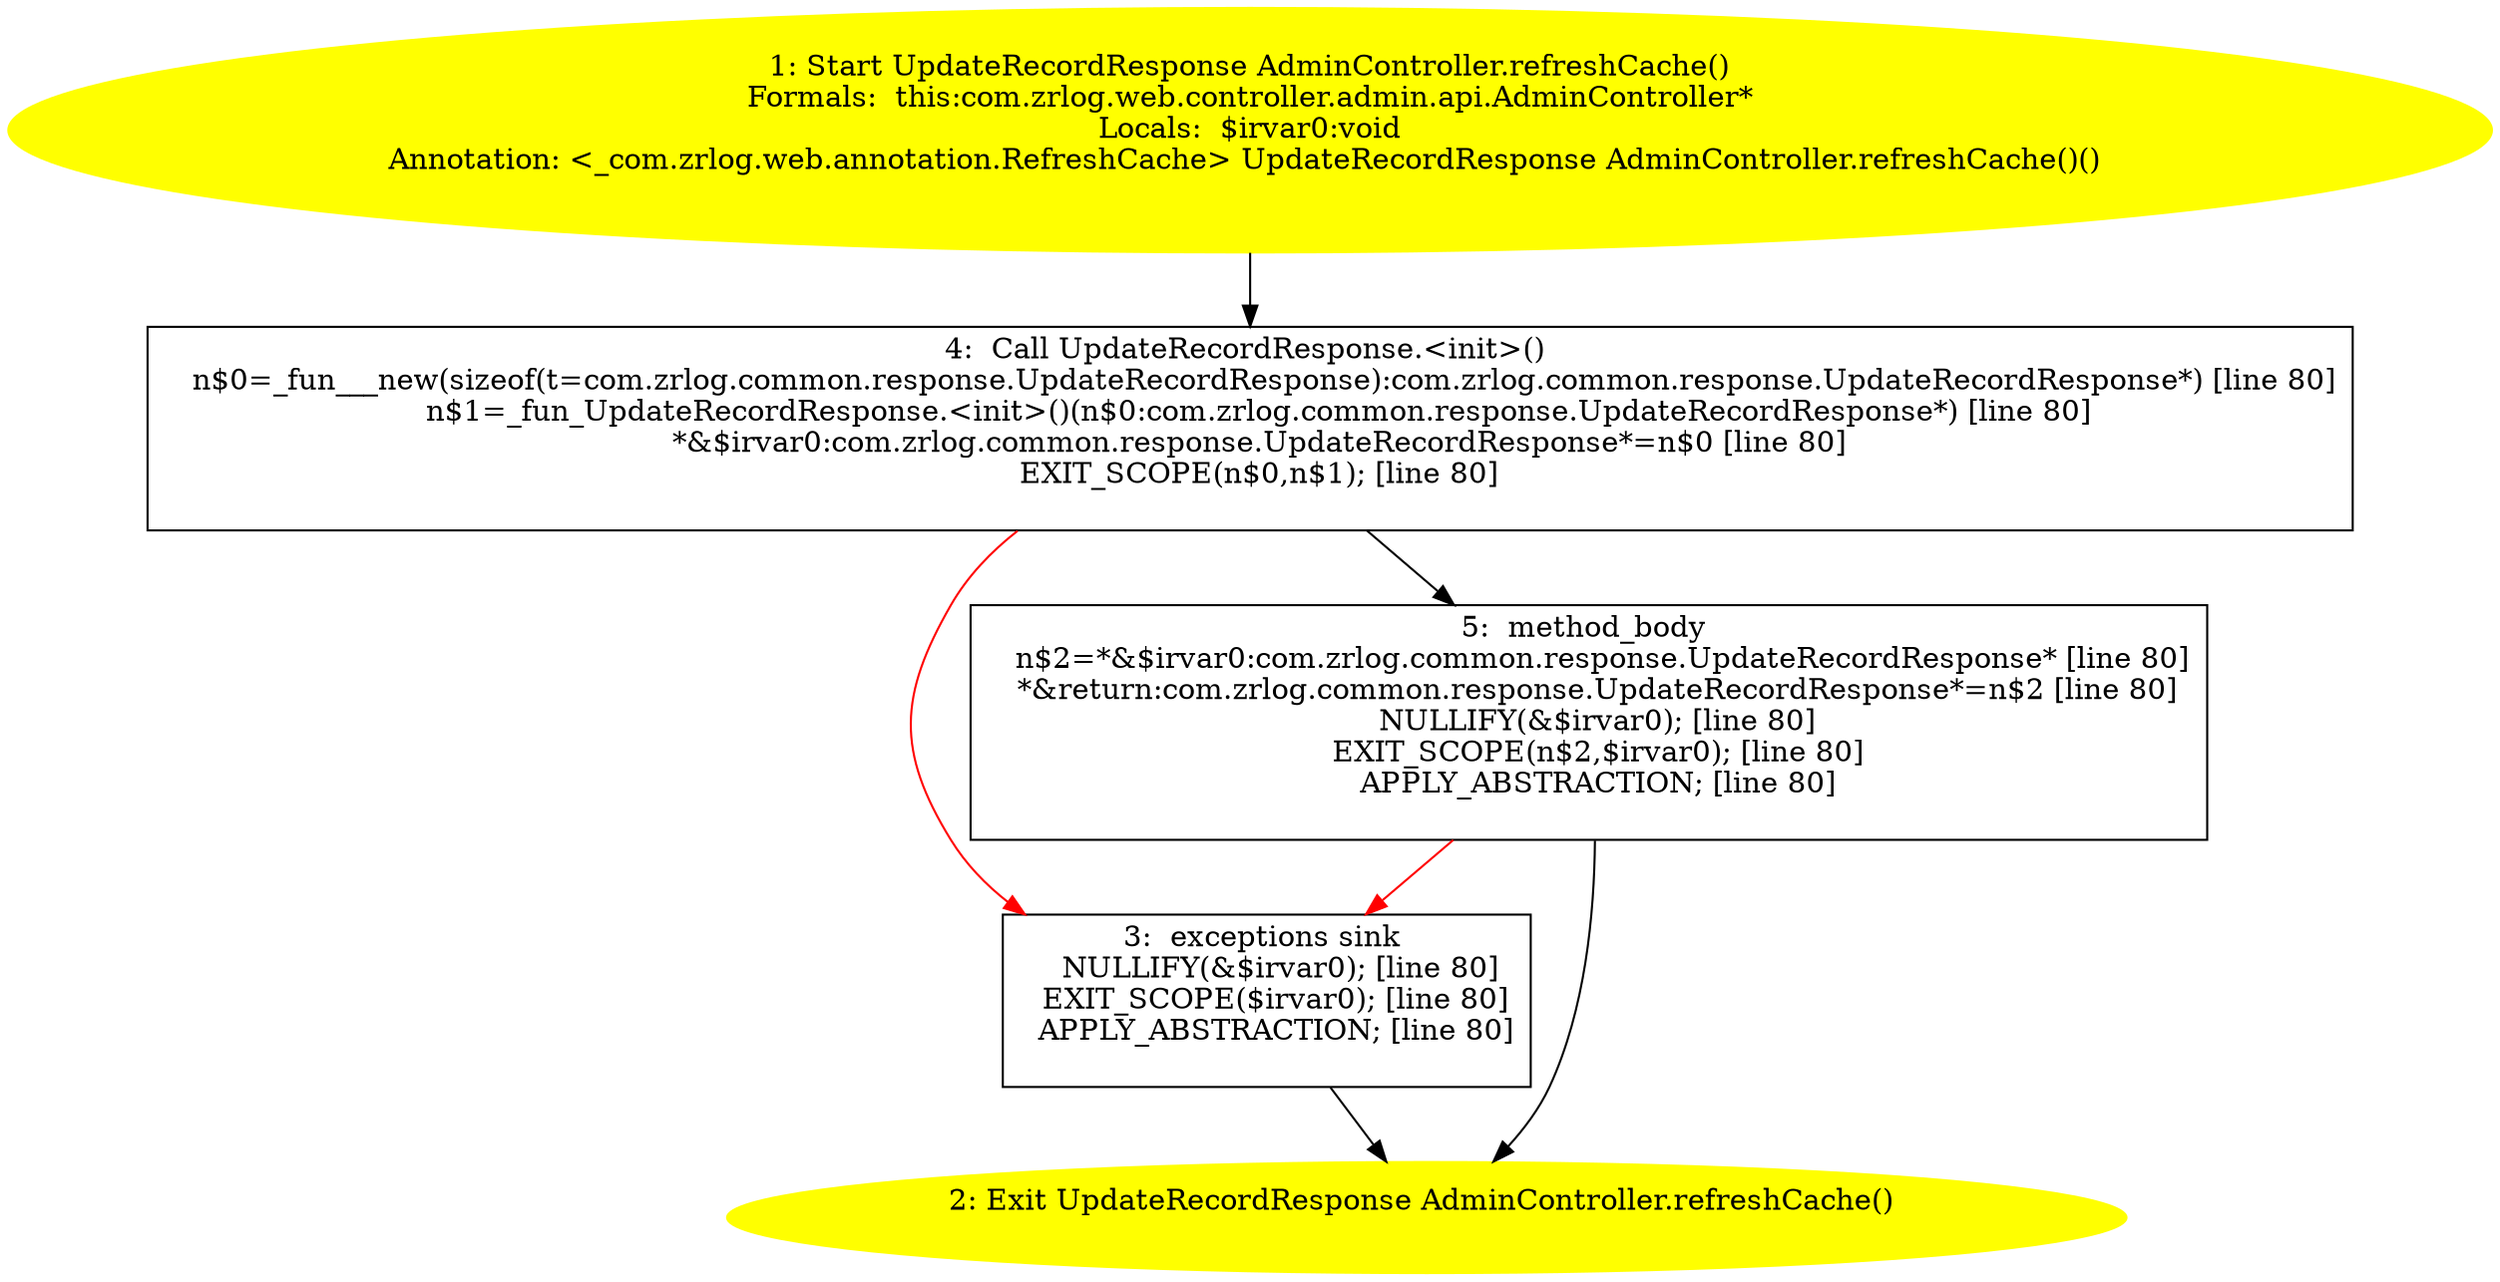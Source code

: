 /* @generated */
digraph cfg {
"com.zrlog.web.controller.admin.api.AdminController.refreshCache():com.zrlog.common.response.UpdateRe.519d5bb40cfd14350bc992375e402ba7_1" [label="1: Start UpdateRecordResponse AdminController.refreshCache()\nFormals:  this:com.zrlog.web.controller.admin.api.AdminController*\nLocals:  $irvar0:void\nAnnotation: <_com.zrlog.web.annotation.RefreshCache> UpdateRecordResponse AdminController.refreshCache()() \n  " color=yellow style=filled]
	

	 "com.zrlog.web.controller.admin.api.AdminController.refreshCache():com.zrlog.common.response.UpdateRe.519d5bb40cfd14350bc992375e402ba7_1" -> "com.zrlog.web.controller.admin.api.AdminController.refreshCache():com.zrlog.common.response.UpdateRe.519d5bb40cfd14350bc992375e402ba7_4" ;
"com.zrlog.web.controller.admin.api.AdminController.refreshCache():com.zrlog.common.response.UpdateRe.519d5bb40cfd14350bc992375e402ba7_2" [label="2: Exit UpdateRecordResponse AdminController.refreshCache() \n  " color=yellow style=filled]
	

"com.zrlog.web.controller.admin.api.AdminController.refreshCache():com.zrlog.common.response.UpdateRe.519d5bb40cfd14350bc992375e402ba7_3" [label="3:  exceptions sink \n   NULLIFY(&$irvar0); [line 80]\n  EXIT_SCOPE($irvar0); [line 80]\n  APPLY_ABSTRACTION; [line 80]\n " shape="box"]
	

	 "com.zrlog.web.controller.admin.api.AdminController.refreshCache():com.zrlog.common.response.UpdateRe.519d5bb40cfd14350bc992375e402ba7_3" -> "com.zrlog.web.controller.admin.api.AdminController.refreshCache():com.zrlog.common.response.UpdateRe.519d5bb40cfd14350bc992375e402ba7_2" ;
"com.zrlog.web.controller.admin.api.AdminController.refreshCache():com.zrlog.common.response.UpdateRe.519d5bb40cfd14350bc992375e402ba7_4" [label="4:  Call UpdateRecordResponse.<init>() \n   n$0=_fun___new(sizeof(t=com.zrlog.common.response.UpdateRecordResponse):com.zrlog.common.response.UpdateRecordResponse*) [line 80]\n  n$1=_fun_UpdateRecordResponse.<init>()(n$0:com.zrlog.common.response.UpdateRecordResponse*) [line 80]\n  *&$irvar0:com.zrlog.common.response.UpdateRecordResponse*=n$0 [line 80]\n  EXIT_SCOPE(n$0,n$1); [line 80]\n " shape="box"]
	

	 "com.zrlog.web.controller.admin.api.AdminController.refreshCache():com.zrlog.common.response.UpdateRe.519d5bb40cfd14350bc992375e402ba7_4" -> "com.zrlog.web.controller.admin.api.AdminController.refreshCache():com.zrlog.common.response.UpdateRe.519d5bb40cfd14350bc992375e402ba7_5" ;
	 "com.zrlog.web.controller.admin.api.AdminController.refreshCache():com.zrlog.common.response.UpdateRe.519d5bb40cfd14350bc992375e402ba7_4" -> "com.zrlog.web.controller.admin.api.AdminController.refreshCache():com.zrlog.common.response.UpdateRe.519d5bb40cfd14350bc992375e402ba7_3" [color="red" ];
"com.zrlog.web.controller.admin.api.AdminController.refreshCache():com.zrlog.common.response.UpdateRe.519d5bb40cfd14350bc992375e402ba7_5" [label="5:  method_body \n   n$2=*&$irvar0:com.zrlog.common.response.UpdateRecordResponse* [line 80]\n  *&return:com.zrlog.common.response.UpdateRecordResponse*=n$2 [line 80]\n  NULLIFY(&$irvar0); [line 80]\n  EXIT_SCOPE(n$2,$irvar0); [line 80]\n  APPLY_ABSTRACTION; [line 80]\n " shape="box"]
	

	 "com.zrlog.web.controller.admin.api.AdminController.refreshCache():com.zrlog.common.response.UpdateRe.519d5bb40cfd14350bc992375e402ba7_5" -> "com.zrlog.web.controller.admin.api.AdminController.refreshCache():com.zrlog.common.response.UpdateRe.519d5bb40cfd14350bc992375e402ba7_2" ;
	 "com.zrlog.web.controller.admin.api.AdminController.refreshCache():com.zrlog.common.response.UpdateRe.519d5bb40cfd14350bc992375e402ba7_5" -> "com.zrlog.web.controller.admin.api.AdminController.refreshCache():com.zrlog.common.response.UpdateRe.519d5bb40cfd14350bc992375e402ba7_3" [color="red" ];
}
